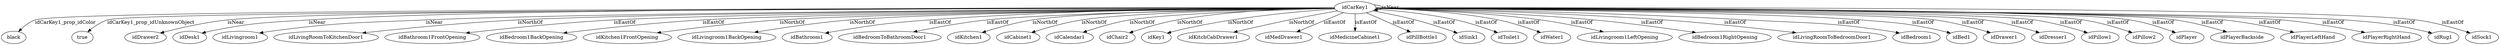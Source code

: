 digraph  {
idCarKey1 [node_type=entity_node];
black [node_type=property_node];
true [node_type=property_node];
idDrawer2 [node_type=entity_node];
idDesk1 [node_type=entity_node];
idLivingroom1 [node_type=entity_node];
idLivingRoomToKitchenDoor1 [node_type=entity_node];
idBathroom1FrontOpening [node_type=entity_node];
idBedroom1BackOpening [node_type=entity_node];
idKitchen1FrontOpening [node_type=entity_node];
idLivingroom1BackOpening [node_type=entity_node];
idBathroom1 [node_type=entity_node];
idBedroomToBathroomDoor1 [node_type=entity_node];
idKitchen1 [node_type=entity_node];
idCabinet1 [node_type=entity_node];
idCalendar1 [node_type=entity_node];
idChair2 [node_type=entity_node];
idKey1 [node_type=entity_node];
idKitchCabDrawer1 [node_type=entity_node];
idMedDrawer1 [node_type=entity_node];
idMedicineCabinet1 [node_type=entity_node];
idPillBottle1 [node_type=entity_node];
idSink1 [node_type=entity_node];
idToilet1 [node_type=entity_node];
idWater1 [node_type=entity_node];
idLivingroom1LeftOpening [node_type=entity_node];
idBedroom1RightOpening [node_type=entity_node];
idLivingRoomToBedroomDoor1 [node_type=entity_node];
idBedroom1 [node_type=entity_node];
idBed1 [node_type=entity_node];
idDrawer1 [node_type=entity_node];
idDresser1 [node_type=entity_node];
idPillow1 [node_type=entity_node];
idPillow2 [node_type=entity_node];
idPlayer [node_type=entity_node];
idPlayerBackside [node_type=entity_node];
idPlayerLeftHand [node_type=entity_node];
idPlayerRightHand [node_type=entity_node];
idRug1 [node_type=entity_node];
idSock1 [node_type=entity_node];
idCarKey1 -> black  [edge_type=property, label=idCarKey1_prop_idColor];
idCarKey1 -> true  [edge_type=property, label=idCarKey1_prop_idUnknownObject];
idCarKey1 -> idDrawer2  [edge_type=relationship, label=isNear];
idCarKey1 -> idDesk1  [edge_type=relationship, label=isNear];
idCarKey1 -> idLivingroom1  [edge_type=relationship, label=isNear];
idCarKey1 -> idCarKey1  [edge_type=relationship, label=isNear];
idCarKey1 -> idLivingRoomToKitchenDoor1  [edge_type=relationship, label=isNorthOf];
idCarKey1 -> idBathroom1FrontOpening  [edge_type=relationship, label=isEastOf];
idCarKey1 -> idBedroom1BackOpening  [edge_type=relationship, label=isEastOf];
idCarKey1 -> idKitchen1FrontOpening  [edge_type=relationship, label=isNorthOf];
idCarKey1 -> idLivingroom1BackOpening  [edge_type=relationship, label=isNorthOf];
idCarKey1 -> idBathroom1  [edge_type=relationship, label=isEastOf];
idCarKey1 -> idBedroomToBathroomDoor1  [edge_type=relationship, label=isEastOf];
idCarKey1 -> idKitchen1  [edge_type=relationship, label=isNorthOf];
idCarKey1 -> idCabinet1  [edge_type=relationship, label=isNorthOf];
idCarKey1 -> idCalendar1  [edge_type=relationship, label=isNorthOf];
idCarKey1 -> idChair2  [edge_type=relationship, label=isNorthOf];
idCarKey1 -> idKey1  [edge_type=relationship, label=isNorthOf];
idCarKey1 -> idKitchCabDrawer1  [edge_type=relationship, label=isNorthOf];
idCarKey1 -> idMedDrawer1  [edge_type=relationship, label=isEastOf];
idCarKey1 -> idMedicineCabinet1  [edge_type=relationship, label=isEastOf];
idCarKey1 -> idPillBottle1  [edge_type=relationship, label=isEastOf];
idCarKey1 -> idSink1  [edge_type=relationship, label=isEastOf];
idCarKey1 -> idToilet1  [edge_type=relationship, label=isEastOf];
idCarKey1 -> idWater1  [edge_type=relationship, label=isEastOf];
idCarKey1 -> idLivingroom1LeftOpening  [edge_type=relationship, label=isEastOf];
idCarKey1 -> idBedroom1RightOpening  [edge_type=relationship, label=isEastOf];
idCarKey1 -> idLivingRoomToBedroomDoor1  [edge_type=relationship, label=isEastOf];
idCarKey1 -> idBedroom1  [edge_type=relationship, label=isEastOf];
idCarKey1 -> idBed1  [edge_type=relationship, label=isEastOf];
idCarKey1 -> idDrawer1  [edge_type=relationship, label=isEastOf];
idCarKey1 -> idDresser1  [edge_type=relationship, label=isEastOf];
idCarKey1 -> idPillow1  [edge_type=relationship, label=isEastOf];
idCarKey1 -> idPillow2  [edge_type=relationship, label=isEastOf];
idCarKey1 -> idPlayer  [edge_type=relationship, label=isEastOf];
idCarKey1 -> idPlayerBackside  [edge_type=relationship, label=isEastOf];
idCarKey1 -> idPlayerLeftHand  [edge_type=relationship, label=isEastOf];
idCarKey1 -> idPlayerRightHand  [edge_type=relationship, label=isEastOf];
idCarKey1 -> idRug1  [edge_type=relationship, label=isEastOf];
idCarKey1 -> idSock1  [edge_type=relationship, label=isEastOf];
}
